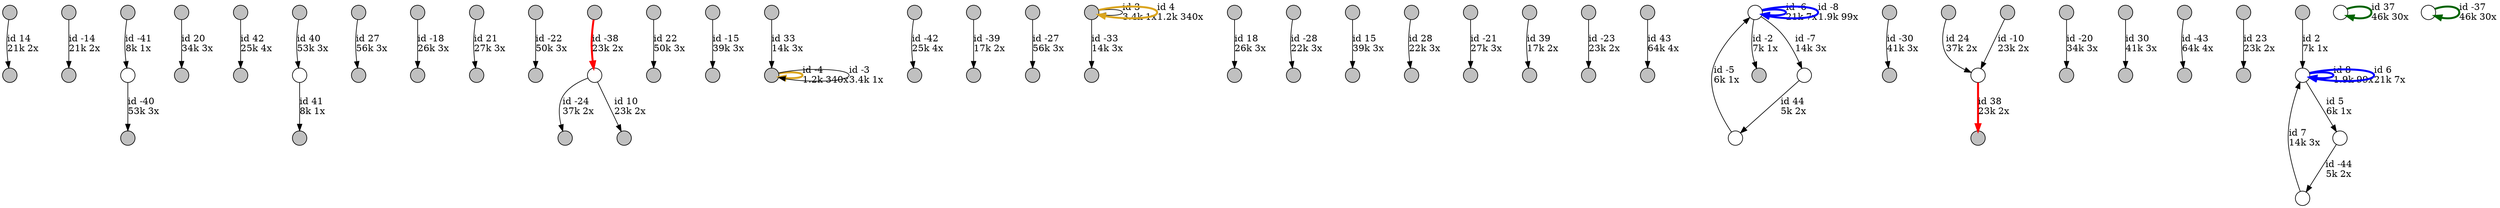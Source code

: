 digraph {
nodesep = 0.5;
node [shape = circle, label = "", height = 0.3];
"0" [style = "filled", fillcolor = "grey"];
"1" [style = "filled", fillcolor = "grey"];
"2" [style = "filled", fillcolor = "grey"];
"3" [style = "filled", fillcolor = "grey"];
"4" [style = "filled", fillcolor = "grey"];
"5" [style = "filled", fillcolor = "grey"];
"6" [style = "filled", fillcolor = "grey"];
"7" [style = "filled", fillcolor = "grey"];
"8" [style = "filled", fillcolor = "grey"];
"9" [style = "filled", fillcolor = "grey"];
"10" [style = "filled", fillcolor = "grey"];
"11" [style = "filled", fillcolor = "grey"];
"12" [style = "filled", fillcolor = "grey"];
"13" [style = "filled", fillcolor = "grey"];
"14" [style = "filled", fillcolor = "grey"];
"15" [style = "filled", fillcolor = "grey"];
"16" [style = "filled", fillcolor = "grey"];
"17" [style = "filled", fillcolor = "grey"];
"18" [style = "filled", fillcolor = "grey"];
"19" [style = "filled", fillcolor = "grey"];
"20" [style = "filled", fillcolor = "grey"];
"21" [style = "filled", fillcolor = "grey"];
"22" [style = "filled", fillcolor = "grey"];
"23" [style = "filled", fillcolor = "grey"];
"24" [style = "filled", fillcolor = "grey"];
"25" [style = "filled", fillcolor = "grey"];
"26" [style = "filled", fillcolor = "grey"];
"27" [style = "filled", fillcolor = "grey"];
"28" [style = "filled", fillcolor = "grey"];
"29" [style = "filled", fillcolor = "grey"];
"30" [style = "filled", fillcolor = "grey"];
"31" [style = "filled", fillcolor = "grey"];
"32" [style = "filled", fillcolor = "grey"];
"33" [style = "filled", fillcolor = "grey"];
"34" [style = "filled", fillcolor = "grey"];
"35" [style = "filled", fillcolor = "grey"];
"36" [style = "filled", fillcolor = "grey"];
"37" [style = "filled", fillcolor = "grey"];
"38" [style = "filled", fillcolor = "grey"];
"39" [style = "filled", fillcolor = "grey"];
"40" [style = "filled", fillcolor = "grey"];
"41" [style = "filled", fillcolor = "grey"];
"42" [style = "filled", fillcolor = "grey"];
"43" [style = "filled", fillcolor = "grey"];
"44" [style = "filled", fillcolor = "grey"];
"45" [style = "filled", fillcolor = "grey"];
"46" [style = "filled", fillcolor = "grey"];
"47" [style = "filled", fillcolor = "grey"];
"48" [style = "filled", fillcolor = "grey"];
"49" [style = "filled", fillcolor = "grey"];
"50" [style = "filled", fillcolor = "grey"];
"51" [style = "filled", fillcolor = "grey"];
"52" [style = "filled", fillcolor = "grey"];
"53" [style = "filled", fillcolor = "grey"];
"54" [style = "filled", fillcolor = "grey"];
"55" [style = "filled", fillcolor = "grey"];
"56" [style = "filled", fillcolor = "grey"];
"57" [style = "filled", fillcolor = "grey"];
"58" [style = "filled", fillcolor = "grey"];
"59" [style = "filled", fillcolor = "grey"];
"60" [style = "filled", fillcolor = "grey"];
"61" [style = "filled", fillcolor = "grey"];
"62" [style = "filled", fillcolor = "grey"];
"63" [style = "filled", fillcolor = "grey"];
"64" [style = "filled", fillcolor = "grey"];
"65" [style = "filled", fillcolor = "grey"];
"66" [style = "filled", fillcolor = "grey"];
"67" [style = "filled", fillcolor = "grey"];
"69" -> "68" [label = "id -44\l5k 2x", color = "black"] ;
"71" -> "70" [label = "id 44\l5k 2x", color = "black"] ;
"52" -> "54" [label = "id -43\l64k 4x", color = "black"] ;
"41" -> "63" [label = "id 43\l64k 4x", color = "black"] ;
"4" -> "72" [label = "id -41\l8k 1x", color = "black"] ;
"73" -> "7" [label = "id 41\l8k 1x", color = "black"] ;
"72" -> "2" [label = "id -40\l53k 3x", color = "black"] ;
"39" -> "65" [label = "id 39\l17k 2x", color = "black"] ;
"14" -> "74" [label = "id -38\l23k 2x", color = "red" , penwidth = 3] ;
"75" -> "47" [label = "id 38\l23k 2x", color = "red" , penwidth = 3] ;
"76" -> "76" [label = "id 37\l46k 30x", color = "darkgreen" , penwidth = 3] ;
"24" -> "67" [label = "id -33\l14k 3x", color = "black"] ;
"66" -> "20" [label = "id 33\l14k 3x", color = "black"] ;
"43" -> "44" [label = "id -30\l41k 3x", color = "black"] ;
"62" -> "51" [label = "id 30\l41k 3x", color = "black"] ;
"38" -> "29" [label = "id 28\l22k 3x", color = "black"] ;
"30" -> "23" [label = "id -27\l56k 3x", color = "black"] ;
"8" -> "73" [label = "id 40\l53k 3x", color = "black"] ;
"10" -> "9" [label = "id 27\l56k 3x", color = "black"] ;
"74" -> "35" [label = "id -24\l37k 2x", color = "black"] ;
"45" -> "75" [label = "id 24\l37k 2x", color = "black"] ;
"74" -> "58" [label = "id 10\l23k 2x", color = "black"] ;
"50" -> "21" [label = "id -42\l25k 4x", color = "black"] ;
"77" -> "71" [label = "id -7\l14k 3x", color = "black"] ;
"70" -> "77" [label = "id -5\l6k 1x", color = "black"] ;
"78" -> "78" [label = "id -37\l46k 30x", color = "darkgreen" , penwidth = 3] ;
"68" -> "79" [label = "id 7\l14k 3x", color = "black"] ;
"24" -> "24" [label = "id 3\l3.4k 1x", color = "black"] ;
"79" -> "69" [label = "id 5\l6k 1x", color = "black"] ;
"6" -> "61" [label = "id 42\l25k 4x", color = "black"] ;
"77" -> "77" [label = "id -6\l21k 7x", color = "blue" , penwidth = 3] ;
"64" -> "79" [label = "id 2\l7k 1x", color = "black"] ;
"79" -> "79" [label = "id 8\l1.9k 99x", color = "blue" , penwidth = 3] ;
"24" -> "24" [label = "id 4\l1.2k 340x", color = "goldenrod" , penwidth = 3] ;
"20" -> "20" [label = "id -4\l1.2k 340x", color = "goldenrod" , penwidth = 3] ;
"40" -> "59" [label = "id -23\l23k 2x", color = "black"] ;
"60" -> "49" [label = "id -20\l34k 3x", color = "black"] ;
"20" -> "20" [label = "id -3\l3.4k 1x", color = "black"] ;
"26" -> "34" [label = "id -28\l22k 3x", color = "black"] ;
"56" -> "75" [label = "id -10\l23k 2x", color = "black"] ;
"77" -> "42" [label = "id -2\l7k 1x", color = "black"] ;
"77" -> "77" [label = "id -8\l1.9k 99x", color = "blue" , penwidth = 3] ;
"0" -> "18" [label = "id 14\l21k 2x", color = "black"] ;
"48" -> "22" [label = "id -39\l17k 2x", color = "black"] ;
"1" -> "27" [label = "id -14\l21k 2x", color = "black"] ;
"32" -> "28" [label = "id 15\l39k 3x", color = "black"] ;
"79" -> "79" [label = "id 6\l21k 7x", color = "blue" , penwidth = 3] ;
"16" -> "36" [label = "id -15\l39k 3x", color = "black"] ;
"55" -> "57" [label = "id 23\l23k 2x", color = "black"] ;
"5" -> "3" [label = "id 20\l34k 3x", color = "black"] ;
"37" -> "25" [label = "id 18\l26k 3x", color = "black"] ;
"33" -> "12" [label = "id 21\l27k 3x", color = "black"] ;
"11" -> "19" [label = "id -18\l26k 3x", color = "black"] ;
"53" -> "31" [label = "id -21\l27k 3x", color = "black"] ;
"46" -> "15" [label = "id 22\l50k 3x", color = "black"] ;
"13" -> "17" [label = "id -22\l50k 3x", color = "black"] ;
}

